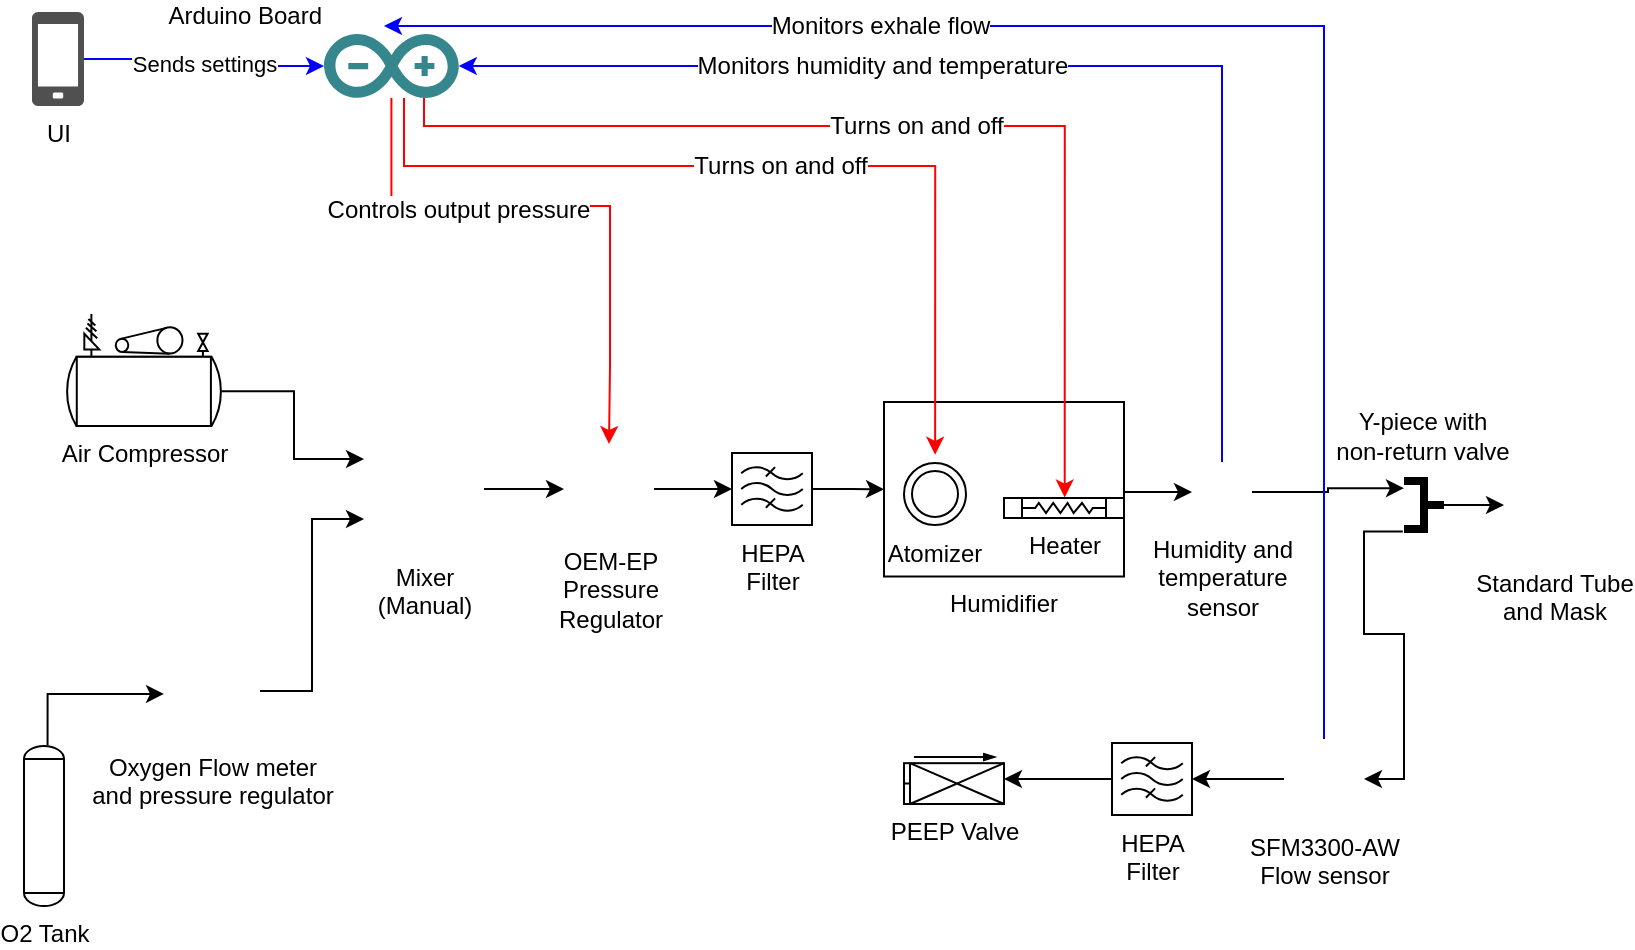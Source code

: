 <mxfile type="github" version="12.9.6">
  <diagram id="v8ACqfiUcGcU-FBjuVRV" name="Block Diagram">
    <mxGraphModel grid="1" dx="1462" dy="920" gridSize="10" guides="1" tooltips="1" connect="1" arrows="1" fold="1" page="1" pageScale="1" pageWidth="827" pageHeight="1169" math="0" shadow="0">
      <root>
        <mxCell id="0" />
        <mxCell id="1" parent="0" />
        <mxCell id="cKnyVmgL8Dwh8mg7-z-A-60" parent="1" style="edgeStyle=orthogonalEdgeStyle;rounded=0;orthogonalLoop=1;jettySize=auto;html=1;strokeColor=#000000;fontSize=12;entryX=0;entryY=0.531;entryDx=0;entryDy=0;entryPerimeter=0;exitX=0.589;exitY=-0.004;exitDx=0;exitDy=0;exitPerimeter=0;" edge="1" source="cKnyVmgL8Dwh8mg7-z-A-2" target="cKnyVmgL8Dwh8mg7-z-A-3">
          <mxGeometry as="geometry" relative="1">
            <mxPoint as="targetPoint" x="90" y="393" />
            <Array as="points">
              <mxPoint x="32" y="394" />
            </Array>
          </mxGeometry>
        </mxCell>
        <mxCell id="cKnyVmgL8Dwh8mg7-z-A-2" value="O2 Tank" parent="1" style="shape=mxgraph.pid.vessels.tank;html=1;align=center;verticalLabelPosition=bottom;verticalAlign=top;dashed=0;" vertex="1">
          <mxGeometry as="geometry" x="20" y="420" width="20" height="80" />
        </mxCell>
        <mxCell id="cKnyVmgL8Dwh8mg7-z-A-65" parent="1" style="edgeStyle=orthogonalEdgeStyle;rounded=0;orthogonalLoop=1;jettySize=auto;html=1;entryX=0;entryY=0.75;entryDx=0;entryDy=0;strokeColor=#000000;fontSize=12;" edge="1" source="cKnyVmgL8Dwh8mg7-z-A-3" target="KgopnNe5zrmSENhDzvm8-3">
          <mxGeometry as="geometry" relative="1">
            <mxPoint as="targetPoint" x="188" y="392.5" />
          </mxGeometry>
        </mxCell>
        <mxCell id="cKnyVmgL8Dwh8mg7-z-A-3" value="Oxygen Flow meter&lt;br&gt;and pressure regulator" parent="1" style="shape=image;html=1;verticalAlign=top;verticalLabelPosition=bottom;labelBackgroundColor=#ffffff;imageAspect=0;aspect=fixed;image=https://cdn1.iconfinder.com/data/icons/common-version-3-0/1024/Meter-128.png" vertex="1">
          <mxGeometry as="geometry" x="90" y="368.5" width="48" height="48" />
        </mxCell>
        <mxCell id="tIryxcBpumZfehsnRZ3t-3" parent="1" style="edgeStyle=orthogonalEdgeStyle;rounded=0;orthogonalLoop=1;jettySize=auto;html=1;entryX=0;entryY=0.5;entryDx=0;entryDy=0;entryPerimeter=0;" edge="1" source="cKnyVmgL8Dwh8mg7-z-A-10" target="KgopnNe5zrmSENhDzvm8-10">
          <mxGeometry as="geometry" relative="1" />
        </mxCell>
        <mxCell id="cKnyVmgL8Dwh8mg7-z-A-10" value="OEM-EP&lt;br&gt;Pressure&lt;br&gt;Regulator" parent="1" style="shape=image;html=1;verticalAlign=top;verticalLabelPosition=bottom;labelBackgroundColor=#ffffff;imageAspect=0;aspect=fixed;image=https://cdn2.iconfinder.com/data/icons/miscellaneous-12/24/miscellaneous-25-128.png" vertex="1">
          <mxGeometry as="geometry" x="290" y="269" width="45" height="45" />
        </mxCell>
        <mxCell id="cKnyVmgL8Dwh8mg7-z-A-25" parent="1" style="edgeStyle=orthogonalEdgeStyle;rounded=0;orthogonalLoop=1;jettySize=auto;html=1;entryX=1;entryY=0.85;entryDx=0;entryDy=0;entryPerimeter=0;exitX=1;exitY=0.5;exitDx=0;exitDy=0;" edge="1" source="cKnyVmgL8Dwh8mg7-z-A-52" target="cKnyVmgL8Dwh8mg7-z-A-23">
          <mxGeometry as="geometry" relative="1">
            <mxPoint as="sourcePoint" x="644" y="281.5" />
          </mxGeometry>
        </mxCell>
        <mxCell id="cKnyVmgL8Dwh8mg7-z-A-53" parent="1" style="edgeStyle=orthogonalEdgeStyle;rounded=0;orthogonalLoop=1;jettySize=auto;html=1;entryX=0;entryY=0.5;entryDx=0;entryDy=0;exitX=1;exitY=0.5;exitDx=0;exitDy=0;" edge="1" source="cKnyVmgL8Dwh8mg7-z-A-12" target="cKnyVmgL8Dwh8mg7-z-A-52">
          <mxGeometry as="geometry" relative="1">
            <mxPoint as="sourcePoint" x="570" y="281.667" />
            <mxPoint as="targetPoint" x="590" y="293" />
            <Array as="points">
              <mxPoint x="570" y="293" />
            </Array>
          </mxGeometry>
        </mxCell>
        <mxCell id="cKnyVmgL8Dwh8mg7-z-A-12" value="Humidifier" parent="1" style="rounded=0;whiteSpace=wrap;html=1;labelPosition=center;verticalLabelPosition=bottom;align=center;verticalAlign=top;" vertex="1">
          <mxGeometry as="geometry" x="450" y="248" width="120" height="87.25" />
        </mxCell>
        <mxCell id="cKnyVmgL8Dwh8mg7-z-A-43" parent="1" style="edgeStyle=orthogonalEdgeStyle;rounded=0;orthogonalLoop=1;jettySize=auto;html=1;strokeColor=#FF0000;entryX=0.5;entryY=0;entryDx=0;entryDy=0;" edge="1" source="cKnyVmgL8Dwh8mg7-z-A-17" target="cKnyVmgL8Dwh8mg7-z-A-10">
          <mxGeometry as="geometry" relative="1">
            <Array as="points">
              <mxPoint x="204" y="150" />
              <mxPoint x="313" y="150" />
              <mxPoint x="313" y="230" />
            </Array>
            <mxPoint as="targetPoint" x="303" y="272" />
          </mxGeometry>
        </mxCell>
        <mxCell id="cKnyVmgL8Dwh8mg7-z-A-44" value="Controls output pressure" parent="cKnyVmgL8Dwh8mg7-z-A-43" style="text;html=1;align=center;verticalAlign=middle;resizable=0;points=[];labelBackgroundColor=#ffffff;" vertex="1" connectable="0">
          <mxGeometry as="geometry" relative="1" x="-0.384" y="-2">
            <mxPoint as="offset" />
          </mxGeometry>
        </mxCell>
        <mxCell id="cKnyVmgL8Dwh8mg7-z-A-58" value="Turns on and off" parent="1" style="edgeStyle=orthogonalEdgeStyle;rounded=0;orthogonalLoop=1;jettySize=auto;html=1;entryX=0.502;entryY=-0.132;entryDx=0;entryDy=0;entryPerimeter=0;fontSize=12;strokeColor=#FF0000;" edge="1" source="cKnyVmgL8Dwh8mg7-z-A-17" target="cKnyVmgL8Dwh8mg7-z-A-50">
          <mxGeometry as="geometry" relative="1">
            <Array as="points">
              <mxPoint x="210" y="130" />
              <mxPoint x="476" y="130" />
            </Array>
          </mxGeometry>
        </mxCell>
        <mxCell id="cKnyVmgL8Dwh8mg7-z-A-59" value="Turns on and off" parent="1" style="edgeStyle=orthogonalEdgeStyle;rounded=0;orthogonalLoop=1;jettySize=auto;html=1;entryX=0.506;entryY=-0.021;entryDx=0;entryDy=0;entryPerimeter=0;fontSize=12;strokeColor=#FF0000;" edge="1" source="cKnyVmgL8Dwh8mg7-z-A-17" target="cKnyVmgL8Dwh8mg7-z-A-49">
          <mxGeometry as="geometry" relative="1">
            <Array as="points">
              <mxPoint x="220" y="110" />
              <mxPoint x="540" y="110" />
            </Array>
          </mxGeometry>
        </mxCell>
        <mxCell id="cKnyVmgL8Dwh8mg7-z-A-17" value="Arduino Board" parent="1" style="dashed=0;outlineConnect=0;html=1;align=right;labelPosition=left;verticalLabelPosition=top;verticalAlign=bottom;shape=mxgraph.weblogos.arduino;fillColor=#36868D;strokeColor=none" vertex="1">
          <mxGeometry as="geometry" x="170" y="64" width="67.4" height="32" />
        </mxCell>
        <mxCell id="cKnyVmgL8Dwh8mg7-z-A-28" parent="1" style="edgeStyle=orthogonalEdgeStyle;rounded=0;orthogonalLoop=1;jettySize=auto;html=1;exitX=0;exitY=0.5;exitDx=0;exitDy=0;exitPerimeter=0;entryX=0;entryY=0.5;entryDx=0;entryDy=0;" edge="1" source="cKnyVmgL8Dwh8mg7-z-A-23" target="cKnyVmgL8Dwh8mg7-z-A-27">
          <mxGeometry as="geometry" relative="1">
            <Array as="points">
              <mxPoint x="750" y="300" />
              <mxPoint x="760" y="300" />
            </Array>
          </mxGeometry>
        </mxCell>
        <mxCell id="KgopnNe5zrmSENhDzvm8-18" parent="1" style="edgeStyle=orthogonalEdgeStyle;rounded=0;orthogonalLoop=1;jettySize=auto;html=1;entryX=1;entryY=0.5;entryDx=0;entryDy=0;exitX=1.03;exitY=-0.053;exitDx=0;exitDy=0;exitPerimeter=0;" edge="1" source="cKnyVmgL8Dwh8mg7-z-A-23" target="cKnyVmgL8Dwh8mg7-z-A-26">
          <mxGeometry as="geometry" relative="1">
            <Array as="points">
              <mxPoint x="690" y="313" />
              <mxPoint x="690" y="364" />
              <mxPoint x="710" y="364" />
              <mxPoint x="710" y="436" />
            </Array>
          </mxGeometry>
        </mxCell>
        <mxCell id="cKnyVmgL8Dwh8mg7-z-A-23" value="" parent="1" style="verticalLabelPosition=bottom;align=center;dashed=0;html=1;verticalAlign=top;shape=mxgraph.pid.piping.hose_connection;pointerEvents=1;rotation=-180;strokeWidth=4;" vertex="1">
          <mxGeometry as="geometry" x="710" y="287.5" width="20" height="24" />
        </mxCell>
        <mxCell id="cKnyVmgL8Dwh8mg7-z-A-48" value="Monitors exhale flow" parent="1" style="edgeStyle=orthogonalEdgeStyle;rounded=0;orthogonalLoop=1;jettySize=auto;html=1;exitX=0.5;exitY=0;exitDx=0;exitDy=0;fontSize=12;strokeColor=#0000FF;" edge="1" source="cKnyVmgL8Dwh8mg7-z-A-26">
          <mxGeometry as="geometry" relative="1" x="0.401">
            <mxPoint as="sourcePoint" x="580" y="380" />
            <mxPoint as="targetPoint" x="200" y="60" />
            <Array as="points">
              <mxPoint x="670" y="60" />
              <mxPoint x="237" y="60" />
            </Array>
            <mxPoint as="offset" />
          </mxGeometry>
        </mxCell>
        <mxCell id="KgopnNe5zrmSENhDzvm8-17" value="" parent="1" style="edgeStyle=orthogonalEdgeStyle;rounded=0;orthogonalLoop=1;jettySize=auto;html=1;" edge="1" source="cKnyVmgL8Dwh8mg7-z-A-26" target="KgopnNe5zrmSENhDzvm8-13">
          <mxGeometry as="geometry" relative="1" />
        </mxCell>
        <mxCell id="cKnyVmgL8Dwh8mg7-z-A-26" value="SFM3300-AW&lt;br&gt;Flow sensor" parent="1" style="shape=image;html=1;verticalAlign=top;verticalLabelPosition=bottom;labelBackgroundColor=#ffffff;imageAspect=0;aspect=fixed;image=https://cdn2.iconfinder.com/data/icons/freecns-cumulus/16/519618-117_CoverFlow-128.png" vertex="1">
          <mxGeometry as="geometry" x="650" y="416.5" width="40" height="40" />
        </mxCell>
        <mxCell id="cKnyVmgL8Dwh8mg7-z-A-27" value="Standard Tube &lt;br&gt;and Mask" parent="1" style="shape=image;html=1;verticalAlign=top;verticalLabelPosition=bottom;labelBackgroundColor=#ffffff;imageAspect=0;aspect=fixed;image=https://cdn1.iconfinder.com/data/icons/outbreak-epidemic/100/Disease-22-128.png" vertex="1">
          <mxGeometry as="geometry" x="760" y="274.5" width="50" height="50" />
        </mxCell>
        <mxCell id="cKnyVmgL8Dwh8mg7-z-A-34" value="Y-piece with&lt;br&gt;non-return valve" parent="1" style="text;html=1;align=center;verticalAlign=middle;resizable=0;points=[];autosize=1;" vertex="1">
          <mxGeometry as="geometry" x="669" y="250" width="100" height="30" />
        </mxCell>
        <mxCell id="cKnyVmgL8Dwh8mg7-z-A-47" value="Sends settings" parent="1" style="edgeStyle=orthogonalEdgeStyle;rounded=0;orthogonalLoop=1;jettySize=auto;html=1;strokeColor=#0000FF;" edge="1" source="cKnyVmgL8Dwh8mg7-z-A-46" target="cKnyVmgL8Dwh8mg7-z-A-17">
          <mxGeometry as="geometry" relative="1" />
        </mxCell>
        <mxCell id="cKnyVmgL8Dwh8mg7-z-A-46" value="UI" parent="1" style="pointerEvents=1;shadow=0;dashed=0;html=1;strokeColor=none;fillColor=#505050;labelPosition=center;verticalLabelPosition=bottom;verticalAlign=top;outlineConnect=0;align=center;shape=mxgraph.office.devices.cell_phone_generic;" vertex="1">
          <mxGeometry as="geometry" x="24" y="53" width="26" height="47" />
        </mxCell>
        <mxCell id="cKnyVmgL8Dwh8mg7-z-A-49" value="Heater" parent="1" style="shape=mxgraph.pid.heat_exchangers.heat_exchanger_(coil_tubes);html=1;align=center;verticalLabelPosition=bottom;verticalAlign=top;dashed=0;" vertex="1">
          <mxGeometry as="geometry" x="510" y="296" width="60" height="10" />
        </mxCell>
        <mxCell id="cKnyVmgL8Dwh8mg7-z-A-50" value="Atomizer" parent="1" style="ellipse;shape=doubleEllipse;whiteSpace=wrap;html=1;aspect=fixed;labelPosition=center;verticalLabelPosition=bottom;align=center;verticalAlign=top;" vertex="1">
          <mxGeometry as="geometry" x="460" y="278.5" width="31" height="31" />
        </mxCell>
        <mxCell id="cKnyVmgL8Dwh8mg7-z-A-56" parent="1" style="edgeStyle=orthogonalEdgeStyle;rounded=0;orthogonalLoop=1;jettySize=auto;html=1;strokeColor=#0000FF;" edge="1" source="cKnyVmgL8Dwh8mg7-z-A-52" target="cKnyVmgL8Dwh8mg7-z-A-17">
          <mxGeometry as="geometry" relative="1">
            <Array as="points">
              <mxPoint x="619" y="80" />
            </Array>
          </mxGeometry>
        </mxCell>
        <mxCell id="cKnyVmgL8Dwh8mg7-z-A-57" value="Monitors humidity and temperature" parent="cKnyVmgL8Dwh8mg7-z-A-56" style="text;html=1;align=center;verticalAlign=middle;resizable=0;points=[];labelBackgroundColor=#ffffff;" vertex="1" connectable="0">
          <mxGeometry as="geometry" relative="1" x="0.272">
            <mxPoint as="offset" />
          </mxGeometry>
        </mxCell>
        <mxCell id="cKnyVmgL8Dwh8mg7-z-A-52" value="Humidity and&lt;br&gt;temperature&lt;br&gt;sensor" parent="1" style="shape=image;html=1;verticalAlign=top;verticalLabelPosition=bottom;labelBackgroundColor=#ffffff;imageAspect=0;aspect=fixed;image=https://cdn4.iconfinder.com/data/icons/photographer-7/128/light-meter-measurement-sensor-device-128.png" vertex="1">
          <mxGeometry as="geometry" x="604" y="278" width="30" height="30" />
        </mxCell>
        <mxCell id="KgopnNe5zrmSENhDzvm8-9" parent="1" style="edgeStyle=orthogonalEdgeStyle;rounded=0;orthogonalLoop=1;jettySize=auto;html=1;exitX=0.985;exitY=0.69;exitDx=0;exitDy=0;exitPerimeter=0;entryX=0;entryY=0.25;entryDx=0;entryDy=0;" edge="1" source="KgopnNe5zrmSENhDzvm8-2" target="KgopnNe5zrmSENhDzvm8-3">
          <mxGeometry as="geometry" relative="1" />
        </mxCell>
        <mxCell id="KgopnNe5zrmSENhDzvm8-2" value="Air Compressor" parent="1" style="verticalLabelPosition=bottom;outlineConnect=0;align=center;dashed=0;html=1;verticalAlign=top;shape=mxgraph.pid.compressors.ac_air_compressor" vertex="1">
          <mxGeometry as="geometry" x="40" y="204" width="80" height="56" />
        </mxCell>
        <mxCell id="tIryxcBpumZfehsnRZ3t-5" parent="1" style="edgeStyle=orthogonalEdgeStyle;rounded=0;orthogonalLoop=1;jettySize=auto;html=1;entryX=0;entryY=0.5;entryDx=0;entryDy=0;" edge="1" source="KgopnNe5zrmSENhDzvm8-3" target="cKnyVmgL8Dwh8mg7-z-A-10">
          <mxGeometry as="geometry" relative="1" />
        </mxCell>
        <mxCell id="KgopnNe5zrmSENhDzvm8-3" value="Mixer&lt;br&gt;(Manual)" parent="1" style="shape=image;html=1;verticalAlign=top;verticalLabelPosition=bottom;labelBackgroundColor=#ffffff;imageAspect=0;aspect=fixed;image=https://cdn0.iconfinder.com/data/icons/audio-controls-ui-icons/40/mix-128.png" vertex="1">
          <mxGeometry as="geometry" x="190" y="261.5" width="60" height="60" />
        </mxCell>
        <mxCell id="tIryxcBpumZfehsnRZ3t-4" parent="1" style="edgeStyle=orthogonalEdgeStyle;rounded=0;orthogonalLoop=1;jettySize=auto;html=1;entryX=0;entryY=0.5;entryDx=0;entryDy=0;" edge="1" source="KgopnNe5zrmSENhDzvm8-10" target="cKnyVmgL8Dwh8mg7-z-A-12">
          <mxGeometry as="geometry" relative="1" />
        </mxCell>
        <mxCell id="KgopnNe5zrmSENhDzvm8-10" value="HEPA&lt;br&gt;Filter" parent="1" style="verticalLabelPosition=bottom;shadow=0;dashed=0;align=center;html=1;verticalAlign=top;shape=mxgraph.electrical.abstract.filter;" vertex="1">
          <mxGeometry as="geometry" x="374" y="273.5" width="40" height="36" />
        </mxCell>
        <mxCell id="KgopnNe5zrmSENhDzvm8-16" value="" parent="1" style="edgeStyle=orthogonalEdgeStyle;rounded=0;orthogonalLoop=1;jettySize=auto;html=1;" edge="1" source="KgopnNe5zrmSENhDzvm8-13" target="KgopnNe5zrmSENhDzvm8-15">
          <mxGeometry as="geometry" relative="1" />
        </mxCell>
        <mxCell id="KgopnNe5zrmSENhDzvm8-13" value="HEPA&lt;br&gt;Filter" parent="1" style="verticalLabelPosition=bottom;shadow=0;dashed=0;align=center;html=1;verticalAlign=top;shape=mxgraph.electrical.abstract.filter;" vertex="1">
          <mxGeometry as="geometry" x="564" y="418.5" width="40" height="36" />
        </mxCell>
        <mxCell id="KgopnNe5zrmSENhDzvm8-15" value="PEEP Valve" parent="1" style="verticalLabelPosition=bottom;align=center;dashed=0;html=1;verticalAlign=top;shape=mxgraph.pid.piping.excess_flow_valve;" vertex="1">
          <mxGeometry as="geometry" x="460" y="424" width="50" height="25" />
        </mxCell>
      </root>
    </mxGraphModel>
  </diagram>
</mxfile>
